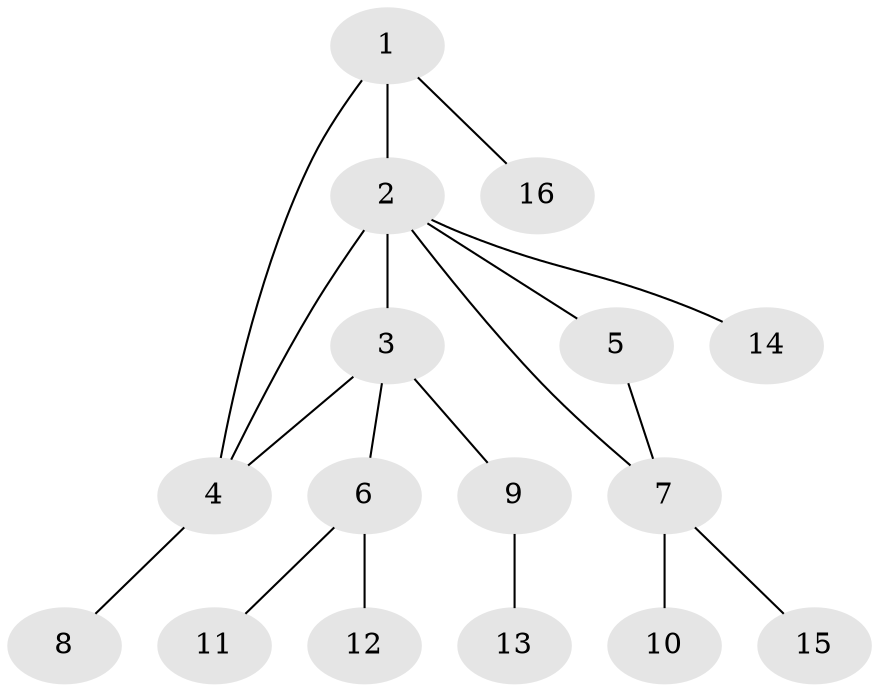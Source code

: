 // original degree distribution, {6: 0.09433962264150944, 7: 0.07547169811320754, 5: 0.018867924528301886, 3: 0.1320754716981132, 1: 0.5283018867924528, 2: 0.1509433962264151}
// Generated by graph-tools (version 1.1) at 2025/52/03/04/25 22:52:45]
// undirected, 16 vertices, 18 edges
graph export_dot {
  node [color=gray90,style=filled];
  1;
  2;
  3;
  4;
  5;
  6;
  7;
  8;
  9;
  10;
  11;
  12;
  13;
  14;
  15;
  16;
  1 -- 2 [weight=1.0];
  1 -- 4 [weight=1.0];
  1 -- 16 [weight=1.0];
  2 -- 3 [weight=5.0];
  2 -- 4 [weight=2.0];
  2 -- 5 [weight=2.0];
  2 -- 7 [weight=3.0];
  2 -- 14 [weight=1.0];
  3 -- 4 [weight=1.0];
  3 -- 6 [weight=3.0];
  3 -- 9 [weight=1.0];
  4 -- 8 [weight=1.0];
  5 -- 7 [weight=1.0];
  6 -- 11 [weight=1.0];
  6 -- 12 [weight=1.0];
  7 -- 10 [weight=1.0];
  7 -- 15 [weight=1.0];
  9 -- 13 [weight=1.0];
}
